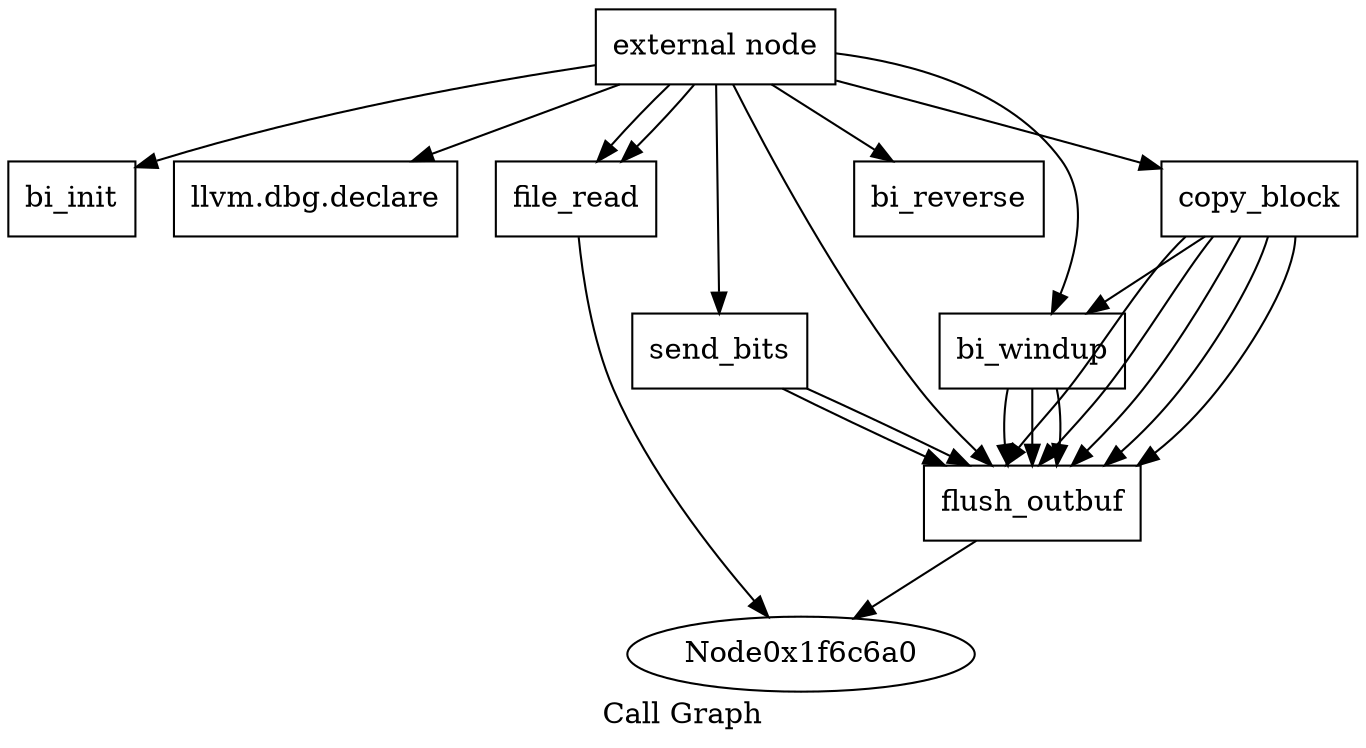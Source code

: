 digraph "Call Graph" {
	label="Call Graph";

	Node0x1f6c670 [shape=record,label="{external node}"];
	Node0x1f6c670 -> Node0x1f6c6d0;
	Node0x1f6c670 -> Node0x1f6c730;
	Node0x1f6c670 -> Node0x1f6c700;
	Node0x1f6c670 -> Node0x1f6c700;
	Node0x1f6c670 -> Node0x1f592f0;
	Node0x1f6c670 -> Node0x1f58730;
	Node0x1f6c670 -> Node0x1f59220;
	Node0x1f6c670 -> Node0x1f59250;
	Node0x1f6c670 -> Node0x1f6c760;
	Node0x1f592f0 [shape=record,label="{send_bits}"];
	Node0x1f592f0 -> Node0x1f58730;
	Node0x1f592f0 -> Node0x1f58730;
	Node0x1f6c6d0 [shape=record,label="{bi_init}"];
	Node0x1f6c730 [shape=record,label="{llvm.dbg.declare}"];
	Node0x1f6c700 [shape=record,label="{file_read}"];
	Node0x1f6c700 -> Node0x1f6c6a0;
	Node0x1f58730 [shape=record,label="{flush_outbuf}"];
	Node0x1f58730 -> Node0x1f6c6a0;
	Node0x1f59220 [shape=record,label="{bi_reverse}"];
	Node0x1f59250 [shape=record,label="{bi_windup}"];
	Node0x1f59250 -> Node0x1f58730;
	Node0x1f59250 -> Node0x1f58730;
	Node0x1f59250 -> Node0x1f58730;
	Node0x1f6c760 [shape=record,label="{copy_block}"];
	Node0x1f6c760 -> Node0x1f59250;
	Node0x1f6c760 -> Node0x1f58730;
	Node0x1f6c760 -> Node0x1f58730;
	Node0x1f6c760 -> Node0x1f58730;
	Node0x1f6c760 -> Node0x1f58730;
	Node0x1f6c760 -> Node0x1f58730;
}
